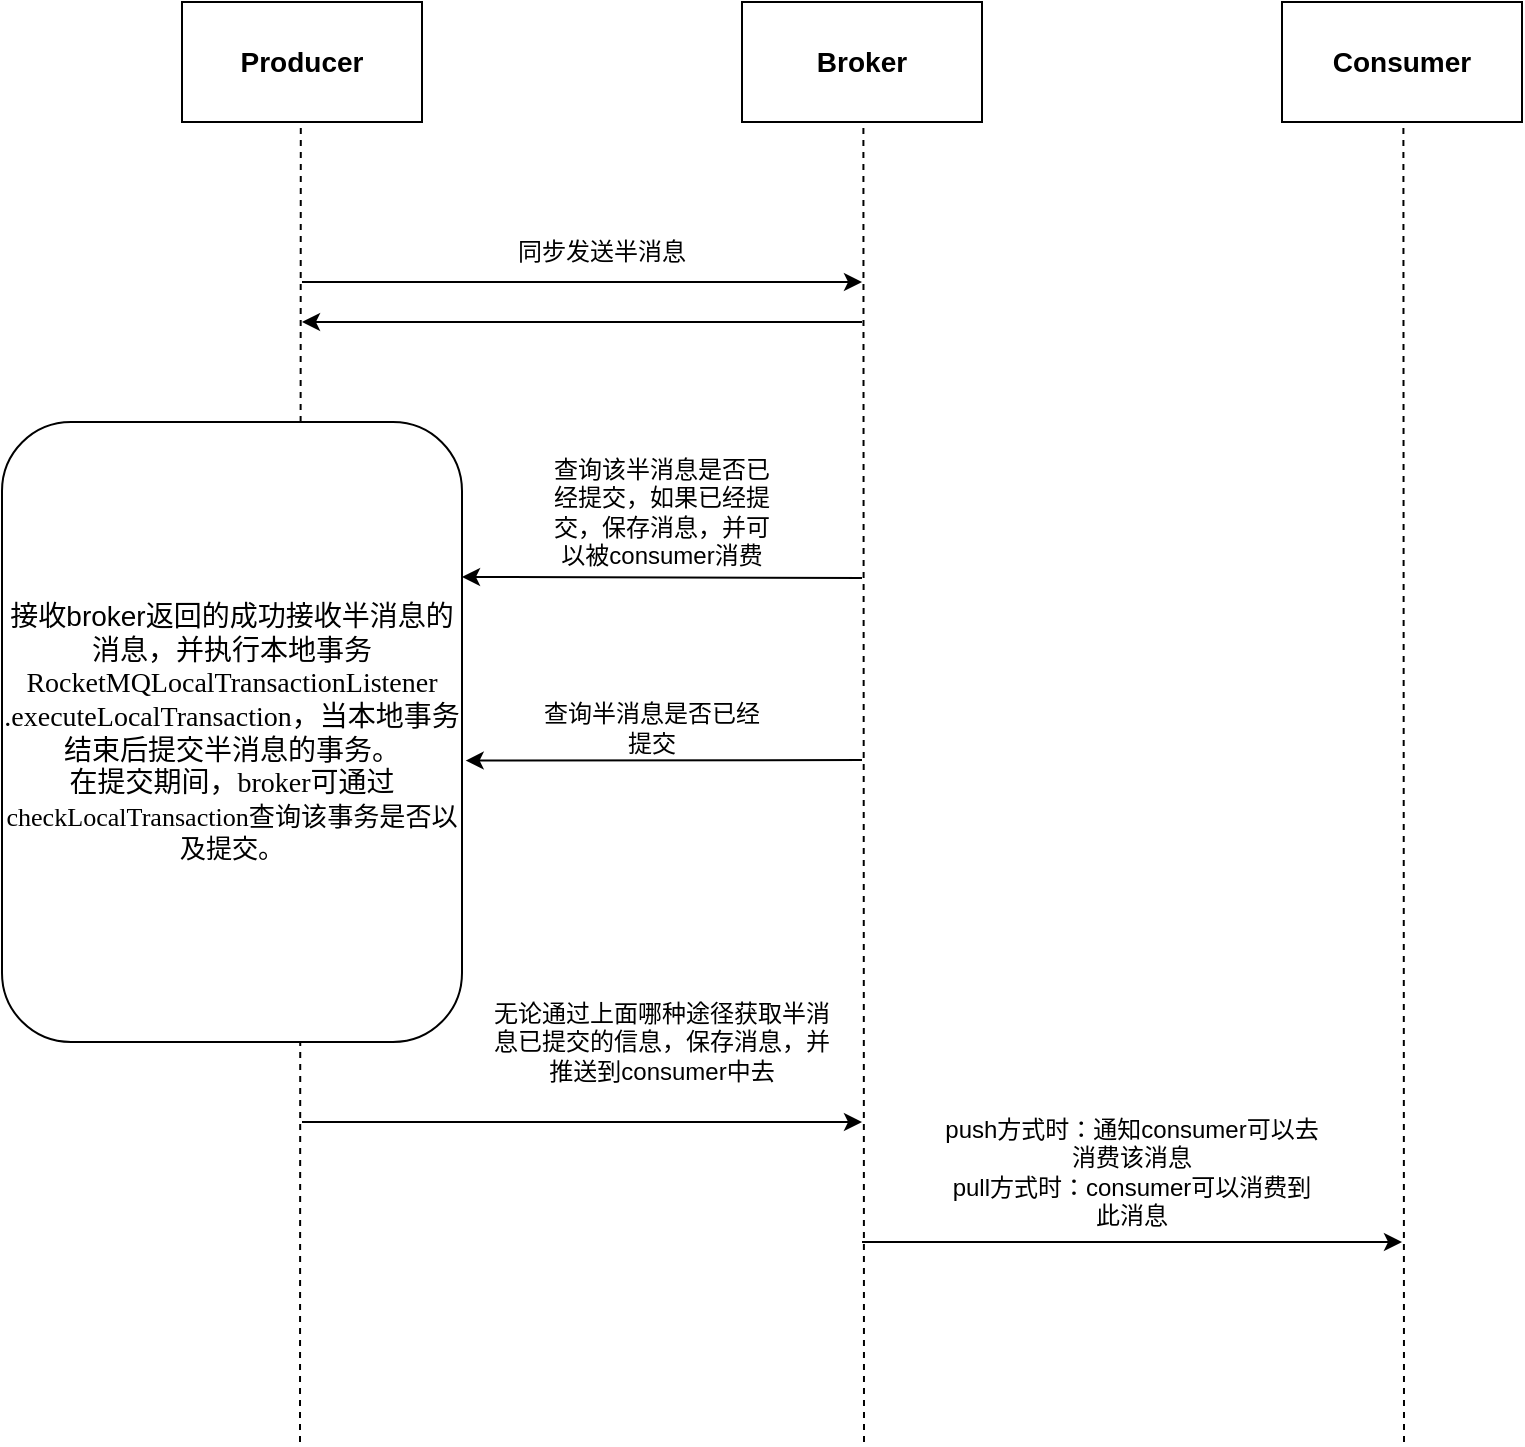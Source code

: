 <mxfile version="12.9.10" type="github"><diagram id="Gui07vvT5stswB7jG6zo" name="Page-1"><mxGraphModel dx="1141" dy="565" grid="1" gridSize="10" guides="1" tooltips="1" connect="1" arrows="1" fold="1" page="1" pageScale="1" pageWidth="1169" pageHeight="1654" math="0" shadow="0"><root><mxCell id="0"/><mxCell id="1" parent="0"/><mxCell id="Eh3CFIWdt2h9HW1VyiHX-1" value="&lt;font style=&quot;font-size: 14px&quot;&gt;&lt;b&gt;&lt;font style=&quot;font-size: 14px&quot;&gt;Produc&lt;/font&gt;er&lt;/b&gt;&lt;/font&gt;" style="rounded=0;whiteSpace=wrap;html=1;" vertex="1" parent="1"><mxGeometry x="130" y="80" width="120" height="60" as="geometry"/></mxCell><mxCell id="Eh3CFIWdt2h9HW1VyiHX-2" value="&lt;font style=&quot;font-size: 14px&quot;&gt;&lt;b&gt;Broker&lt;/b&gt;&lt;/font&gt;" style="rounded=0;whiteSpace=wrap;html=1;" vertex="1" parent="1"><mxGeometry x="410" y="80" width="120" height="60" as="geometry"/></mxCell><mxCell id="Eh3CFIWdt2h9HW1VyiHX-3" value="" style="endArrow=none;dashed=1;html=1;entryX=0.595;entryY=1.04;entryDx=0;entryDy=0;entryPerimeter=0;" edge="1" parent="1"><mxGeometry width="50" height="50" relative="1" as="geometry"><mxPoint x="189" y="800" as="sourcePoint"/><mxPoint x="189.4" y="142.4" as="targetPoint"/></mxGeometry></mxCell><mxCell id="Eh3CFIWdt2h9HW1VyiHX-5" value="&lt;font style=&quot;font-size: 14px&quot;&gt;&lt;b&gt;Consumer&lt;/b&gt;&lt;/font&gt;" style="rounded=0;whiteSpace=wrap;html=1;" vertex="1" parent="1"><mxGeometry x="680" y="80" width="120" height="60" as="geometry"/></mxCell><mxCell id="Eh3CFIWdt2h9HW1VyiHX-9" value="" style="endArrow=none;dashed=1;html=1;entryX=0.595;entryY=1.04;entryDx=0;entryDy=0;entryPerimeter=0;" edge="1" parent="1"><mxGeometry width="50" height="50" relative="1" as="geometry"><mxPoint x="471" y="800" as="sourcePoint"/><mxPoint x="470.7" y="140.0" as="targetPoint"/></mxGeometry></mxCell><mxCell id="Eh3CFIWdt2h9HW1VyiHX-10" value="" style="endArrow=none;dashed=1;html=1;entryX=0.595;entryY=1.04;entryDx=0;entryDy=0;entryPerimeter=0;" edge="1" parent="1"><mxGeometry width="50" height="50" relative="1" as="geometry"><mxPoint x="741" y="800" as="sourcePoint"/><mxPoint x="740.7" y="140.0" as="targetPoint"/></mxGeometry></mxCell><mxCell id="Eh3CFIWdt2h9HW1VyiHX-13" value="" style="endArrow=classic;html=1;" edge="1" parent="1"><mxGeometry width="50" height="50" relative="1" as="geometry"><mxPoint x="190" y="220" as="sourcePoint"/><mxPoint x="470" y="220" as="targetPoint"/></mxGeometry></mxCell><mxCell id="Eh3CFIWdt2h9HW1VyiHX-19" value="&lt;span&gt;同步发送半消息&lt;/span&gt;" style="text;html=1;strokeColor=none;fillColor=none;align=center;verticalAlign=middle;whiteSpace=wrap;rounded=0;" vertex="1" parent="1"><mxGeometry x="280" y="190" width="120" height="30" as="geometry"/></mxCell><mxCell id="Eh3CFIWdt2h9HW1VyiHX-21" value="" style="endArrow=classic;html=1;" edge="1" parent="1"><mxGeometry width="50" height="50" relative="1" as="geometry"><mxPoint x="470" y="240" as="sourcePoint"/><mxPoint x="190" y="240" as="targetPoint"/></mxGeometry></mxCell><mxCell id="Eh3CFIWdt2h9HW1VyiHX-28" value="&lt;span style=&quot;font-size: 14px&quot;&gt;接收broker返回的成功接收半消息的消息，并执行本地事务&lt;/span&gt;&lt;br style=&quot;font-size: 14px&quot;&gt;&lt;span style=&quot;font-size: 14px ; font-family: &amp;#34;consolas&amp;#34;&quot;&gt;RocketMQLocalTransactionListener&lt;br&gt;.&lt;/span&gt;&lt;span style=&quot;font-size: 14px ; font-family: &amp;#34;consolas&amp;#34;&quot;&gt;executeLocalTransaction，当本地事务结束后提交半消息的事务。&lt;br&gt;在提交期间，broker可通过&lt;/span&gt;&lt;span style=&quot;font-family: &amp;#34;consolas&amp;#34; ; font-size: 9.8pt&quot;&gt;checkLocalTransaction查询该事务是否以及提交。&lt;/span&gt;" style="rounded=1;whiteSpace=wrap;html=1;" vertex="1" parent="1"><mxGeometry x="40" y="290" width="230" height="310" as="geometry"/></mxCell><mxCell id="Eh3CFIWdt2h9HW1VyiHX-30" value="" style="endArrow=classic;html=1;entryX=1;entryY=0.25;entryDx=0;entryDy=0;" edge="1" parent="1" target="Eh3CFIWdt2h9HW1VyiHX-28"><mxGeometry width="50" height="50" relative="1" as="geometry"><mxPoint x="470" y="368" as="sourcePoint"/><mxPoint x="580" y="350" as="targetPoint"/></mxGeometry></mxCell><mxCell id="Eh3CFIWdt2h9HW1VyiHX-31" value="查询该半消息是否已经提交，如果已经提交，保存消息，并可以被consumer消费" style="text;html=1;strokeColor=none;fillColor=none;align=center;verticalAlign=middle;whiteSpace=wrap;rounded=0;shadow=0;" vertex="1" parent="1"><mxGeometry x="310" y="300" width="120" height="70" as="geometry"/></mxCell><mxCell id="Eh3CFIWdt2h9HW1VyiHX-32" value="" style="endArrow=classic;html=1;entryX=1.008;entryY=0.546;entryDx=0;entryDy=0;entryPerimeter=0;" edge="1" parent="1" target="Eh3CFIWdt2h9HW1VyiHX-28"><mxGeometry width="50" height="50" relative="1" as="geometry"><mxPoint x="470" y="459" as="sourcePoint"/><mxPoint x="580" y="350" as="targetPoint"/></mxGeometry></mxCell><mxCell id="Eh3CFIWdt2h9HW1VyiHX-34" value="查询半消息是否已经提交" style="text;html=1;strokeColor=none;fillColor=none;align=center;verticalAlign=middle;whiteSpace=wrap;rounded=0;shadow=0;" vertex="1" parent="1"><mxGeometry x="310" y="430" width="110" height="25" as="geometry"/></mxCell><mxCell id="Eh3CFIWdt2h9HW1VyiHX-35" value="" style="endArrow=classic;html=1;" edge="1" parent="1"><mxGeometry width="50" height="50" relative="1" as="geometry"><mxPoint x="190" y="640" as="sourcePoint"/><mxPoint x="470" y="640" as="targetPoint"/></mxGeometry></mxCell><mxCell id="Eh3CFIWdt2h9HW1VyiHX-38" value="无论通过上面哪种途径获取半消息已提交的信息，保存消息，并推送到consumer中去" style="text;html=1;strokeColor=none;fillColor=none;align=center;verticalAlign=middle;whiteSpace=wrap;rounded=0;shadow=0;" vertex="1" parent="1"><mxGeometry x="280" y="560" width="180" height="80" as="geometry"/></mxCell><mxCell id="Eh3CFIWdt2h9HW1VyiHX-39" value="" style="endArrow=classic;html=1;" edge="1" parent="1"><mxGeometry width="50" height="50" relative="1" as="geometry"><mxPoint x="470" y="700" as="sourcePoint"/><mxPoint x="740" y="700" as="targetPoint"/></mxGeometry></mxCell><mxCell id="Eh3CFIWdt2h9HW1VyiHX-41" value="push方式时：通知consumer可以去消费该消息&lt;br&gt;pull方式时：consumer可以消费到此消息" style="text;html=1;strokeColor=none;fillColor=none;align=center;verticalAlign=middle;whiteSpace=wrap;rounded=0;shadow=0;" vertex="1" parent="1"><mxGeometry x="510" y="630" width="190" height="70" as="geometry"/></mxCell></root></mxGraphModel></diagram></mxfile>